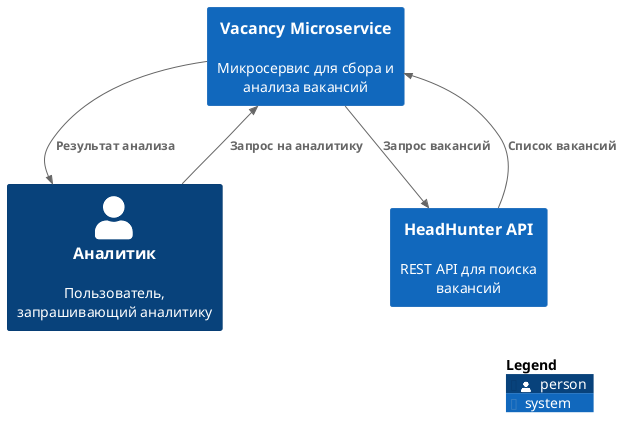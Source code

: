 @startuml VacancyMicroservice_C4_L1
!include <C4/C4_Context>

Person(user, "Аналитик", "Пользователь, запрашивающий аналитику")
System(hh_api, "HeadHunter API", "REST API для поиска вакансий")
System(vacancy_ms, "Vacancy Microservice", "Микросервис для сбора и анализа вакансий")

Rel(user, vacancy_ms, "Запрос на аналитику")
Rel(vacancy_ms, hh_api, "Запрос вакансий")
Rel(hh_api, vacancy_ms, "Список вакансий")
Rel_Neighbor(vacancy_ms, user, "Результат анализа")

SHOW_LEGEND()
@enduml